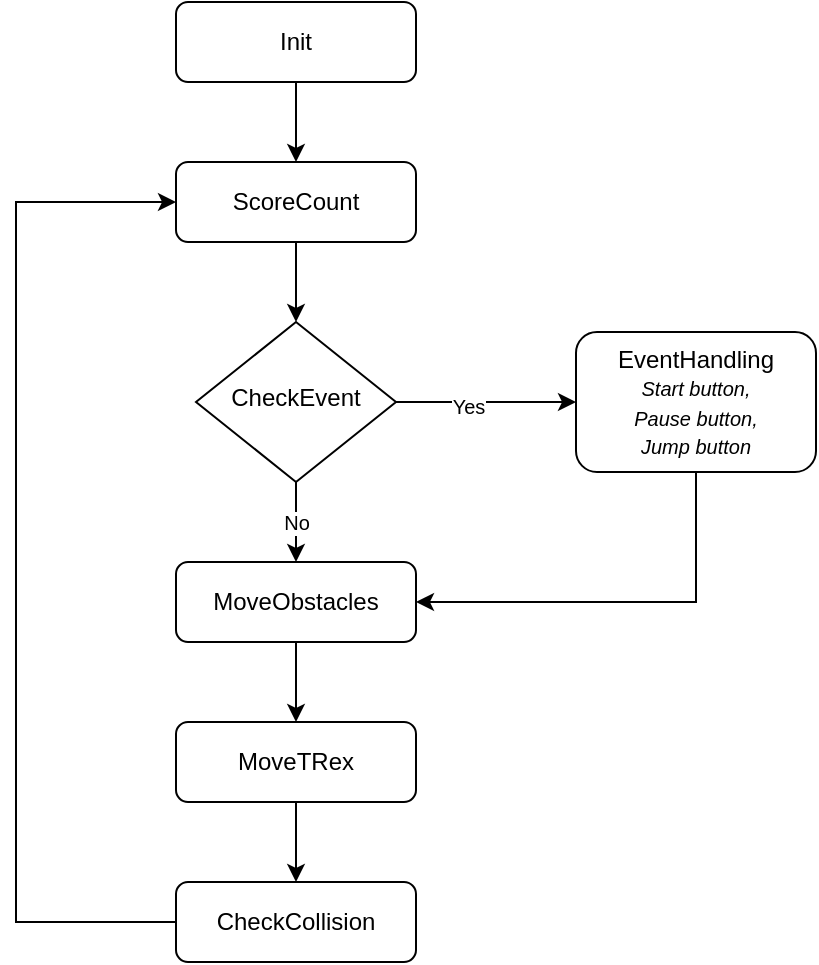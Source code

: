<mxfile version="15.8.7" type="device"><diagram id="C5RBs43oDa-KdzZeNtuy" name="Page-1"><mxGraphModel dx="1450" dy="1148" grid="1" gridSize="10" guides="1" tooltips="1" connect="1" arrows="1" fold="1" page="1" pageScale="1" pageWidth="827" pageHeight="1169" math="0" shadow="0"><root><mxCell id="WIyWlLk6GJQsqaUBKTNV-0"/><mxCell id="WIyWlLk6GJQsqaUBKTNV-1" parent="WIyWlLk6GJQsqaUBKTNV-0"/><mxCell id="7o5Iol_YYzvYDaVugTaT-7" style="edgeStyle=orthogonalEdgeStyle;rounded=0;orthogonalLoop=1;jettySize=auto;html=1;exitX=0.5;exitY=1;exitDx=0;exitDy=0;entryX=0.5;entryY=0;entryDx=0;entryDy=0;fontSize=10;" edge="1" parent="WIyWlLk6GJQsqaUBKTNV-1" source="WIyWlLk6GJQsqaUBKTNV-3" target="7o5Iol_YYzvYDaVugTaT-2"><mxGeometry relative="1" as="geometry"/></mxCell><mxCell id="WIyWlLk6GJQsqaUBKTNV-3" value="Init" style="rounded=1;whiteSpace=wrap;html=1;fontSize=12;glass=0;strokeWidth=1;shadow=0;" parent="WIyWlLk6GJQsqaUBKTNV-1" vertex="1"><mxGeometry x="160" y="80" width="120" height="40" as="geometry"/></mxCell><mxCell id="7o5Iol_YYzvYDaVugTaT-6" style="edgeStyle=orthogonalEdgeStyle;rounded=0;orthogonalLoop=1;jettySize=auto;html=1;exitX=0.5;exitY=1;exitDx=0;exitDy=0;entryX=0.5;entryY=0;entryDx=0;entryDy=0;fontSize=10;" edge="1" parent="WIyWlLk6GJQsqaUBKTNV-1" source="7o5Iol_YYzvYDaVugTaT-2" target="7o5Iol_YYzvYDaVugTaT-3"><mxGeometry relative="1" as="geometry"/></mxCell><mxCell id="7o5Iol_YYzvYDaVugTaT-2" value="ScoreCount" style="rounded=1;whiteSpace=wrap;html=1;fontSize=12;glass=0;strokeWidth=1;shadow=0;" vertex="1" parent="WIyWlLk6GJQsqaUBKTNV-1"><mxGeometry x="160" y="160" width="120" height="40" as="geometry"/></mxCell><mxCell id="7o5Iol_YYzvYDaVugTaT-5" style="edgeStyle=orthogonalEdgeStyle;rounded=0;orthogonalLoop=1;jettySize=auto;html=1;exitX=1;exitY=0.5;exitDx=0;exitDy=0;entryX=0;entryY=0.5;entryDx=0;entryDy=0;fontSize=10;labelPosition=center;verticalLabelPosition=middle;align=center;verticalAlign=middle;" edge="1" parent="WIyWlLk6GJQsqaUBKTNV-1" source="7o5Iol_YYzvYDaVugTaT-3" target="7o5Iol_YYzvYDaVugTaT-4"><mxGeometry relative="1" as="geometry"><Array as="points"><mxPoint x="340" y="280"/><mxPoint x="340" y="280"/></Array></mxGeometry></mxCell><mxCell id="7o5Iol_YYzvYDaVugTaT-8" value="Yes" style="edgeLabel;html=1;align=center;verticalAlign=middle;resizable=0;points=[];fontSize=10;" vertex="1" connectable="0" parent="7o5Iol_YYzvYDaVugTaT-5"><mxGeometry x="-0.211" y="-2" relative="1" as="geometry"><mxPoint as="offset"/></mxGeometry></mxCell><mxCell id="7o5Iol_YYzvYDaVugTaT-12" value="No" style="edgeStyle=orthogonalEdgeStyle;rounded=0;orthogonalLoop=1;jettySize=auto;html=1;exitX=0.5;exitY=1;exitDx=0;exitDy=0;entryX=0.5;entryY=0;entryDx=0;entryDy=0;fontSize=10;" edge="1" parent="WIyWlLk6GJQsqaUBKTNV-1" source="7o5Iol_YYzvYDaVugTaT-3" target="7o5Iol_YYzvYDaVugTaT-9"><mxGeometry relative="1" as="geometry"/></mxCell><mxCell id="7o5Iol_YYzvYDaVugTaT-3" value="CheckEvent" style="rhombus;whiteSpace=wrap;html=1;shadow=0;fontFamily=Helvetica;fontSize=12;align=center;strokeWidth=1;spacing=6;spacingTop=-4;" vertex="1" parent="WIyWlLk6GJQsqaUBKTNV-1"><mxGeometry x="170" y="240" width="100" height="80" as="geometry"/></mxCell><mxCell id="7o5Iol_YYzvYDaVugTaT-16" style="edgeStyle=orthogonalEdgeStyle;rounded=0;orthogonalLoop=1;jettySize=auto;html=1;exitX=0.5;exitY=1;exitDx=0;exitDy=0;entryX=1;entryY=0.5;entryDx=0;entryDy=0;fontSize=10;" edge="1" parent="WIyWlLk6GJQsqaUBKTNV-1" source="7o5Iol_YYzvYDaVugTaT-4" target="7o5Iol_YYzvYDaVugTaT-9"><mxGeometry relative="1" as="geometry"/></mxCell><mxCell id="7o5Iol_YYzvYDaVugTaT-4" value="EventHandling&lt;br&gt;&lt;i style=&quot;font-size: 10px&quot;&gt;Start button, &lt;br&gt;Pause button, &lt;br&gt;Jump button&lt;/i&gt;" style="rounded=1;whiteSpace=wrap;html=1;fontSize=12;glass=0;strokeWidth=1;shadow=0;" vertex="1" parent="WIyWlLk6GJQsqaUBKTNV-1"><mxGeometry x="360" y="245" width="120" height="70" as="geometry"/></mxCell><mxCell id="7o5Iol_YYzvYDaVugTaT-13" style="edgeStyle=orthogonalEdgeStyle;rounded=0;orthogonalLoop=1;jettySize=auto;html=1;exitX=0.5;exitY=1;exitDx=0;exitDy=0;entryX=0.5;entryY=0;entryDx=0;entryDy=0;fontSize=10;" edge="1" parent="WIyWlLk6GJQsqaUBKTNV-1" source="7o5Iol_YYzvYDaVugTaT-9" target="7o5Iol_YYzvYDaVugTaT-10"><mxGeometry relative="1" as="geometry"/></mxCell><mxCell id="7o5Iol_YYzvYDaVugTaT-9" value="MoveObstacles" style="rounded=1;whiteSpace=wrap;html=1;fontSize=12;glass=0;strokeWidth=1;shadow=0;" vertex="1" parent="WIyWlLk6GJQsqaUBKTNV-1"><mxGeometry x="160" y="360" width="120" height="40" as="geometry"/></mxCell><mxCell id="7o5Iol_YYzvYDaVugTaT-14" style="edgeStyle=orthogonalEdgeStyle;rounded=0;orthogonalLoop=1;jettySize=auto;html=1;exitX=0.5;exitY=1;exitDx=0;exitDy=0;entryX=0.5;entryY=0;entryDx=0;entryDy=0;fontSize=10;" edge="1" parent="WIyWlLk6GJQsqaUBKTNV-1" source="7o5Iol_YYzvYDaVugTaT-10" target="7o5Iol_YYzvYDaVugTaT-11"><mxGeometry relative="1" as="geometry"/></mxCell><mxCell id="7o5Iol_YYzvYDaVugTaT-10" value="MoveTRex" style="rounded=1;whiteSpace=wrap;html=1;fontSize=12;glass=0;strokeWidth=1;shadow=0;" vertex="1" parent="WIyWlLk6GJQsqaUBKTNV-1"><mxGeometry x="160" y="440" width="120" height="40" as="geometry"/></mxCell><mxCell id="7o5Iol_YYzvYDaVugTaT-15" style="edgeStyle=orthogonalEdgeStyle;rounded=0;orthogonalLoop=1;jettySize=auto;html=1;exitX=0;exitY=0.5;exitDx=0;exitDy=0;fontSize=10;entryX=0;entryY=0.5;entryDx=0;entryDy=0;" edge="1" parent="WIyWlLk6GJQsqaUBKTNV-1" source="7o5Iol_YYzvYDaVugTaT-11" target="7o5Iol_YYzvYDaVugTaT-2"><mxGeometry relative="1" as="geometry"><mxPoint x="80" y="230" as="targetPoint"/><Array as="points"><mxPoint x="80" y="540"/><mxPoint x="80" y="180"/></Array></mxGeometry></mxCell><mxCell id="7o5Iol_YYzvYDaVugTaT-11" value="CheckCollision" style="rounded=1;whiteSpace=wrap;html=1;fontSize=12;glass=0;strokeWidth=1;shadow=0;" vertex="1" parent="WIyWlLk6GJQsqaUBKTNV-1"><mxGeometry x="160" y="520" width="120" height="40" as="geometry"/></mxCell></root></mxGraphModel></diagram></mxfile>